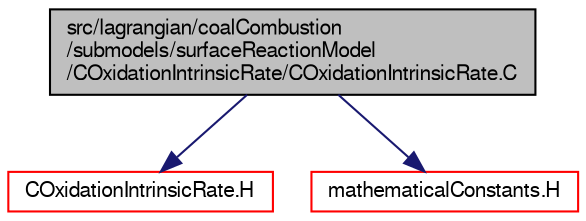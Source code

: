 digraph "src/lagrangian/coalCombustion/submodels/surfaceReactionModel/COxidationIntrinsicRate/COxidationIntrinsicRate.C"
{
  bgcolor="transparent";
  edge [fontname="FreeSans",fontsize="10",labelfontname="FreeSans",labelfontsize="10"];
  node [fontname="FreeSans",fontsize="10",shape=record];
  Node0 [label="src/lagrangian/coalCombustion\l/submodels/surfaceReactionModel\l/COxidationIntrinsicRate/COxidationIntrinsicRate.C",height=0.2,width=0.4,color="black", fillcolor="grey75", style="filled", fontcolor="black"];
  Node0 -> Node1 [color="midnightblue",fontsize="10",style="solid",fontname="FreeSans"];
  Node1 [label="COxidationIntrinsicRate.H",height=0.2,width=0.4,color="red",URL="$a04949.html"];
  Node0 -> Node110 [color="midnightblue",fontsize="10",style="solid",fontname="FreeSans"];
  Node110 [label="mathematicalConstants.H",height=0.2,width=0.4,color="red",URL="$a10238.html"];
}
